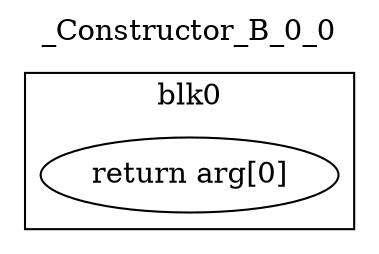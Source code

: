 digraph {
  rankdir=TB;
  b0_l0 [label="return arg[0]"]
  subgraph cluster_b0 {
    label = "blk0";
    b0_l0;
  }
  labelloc="t"
  label="_Constructor_B_0_0"
}